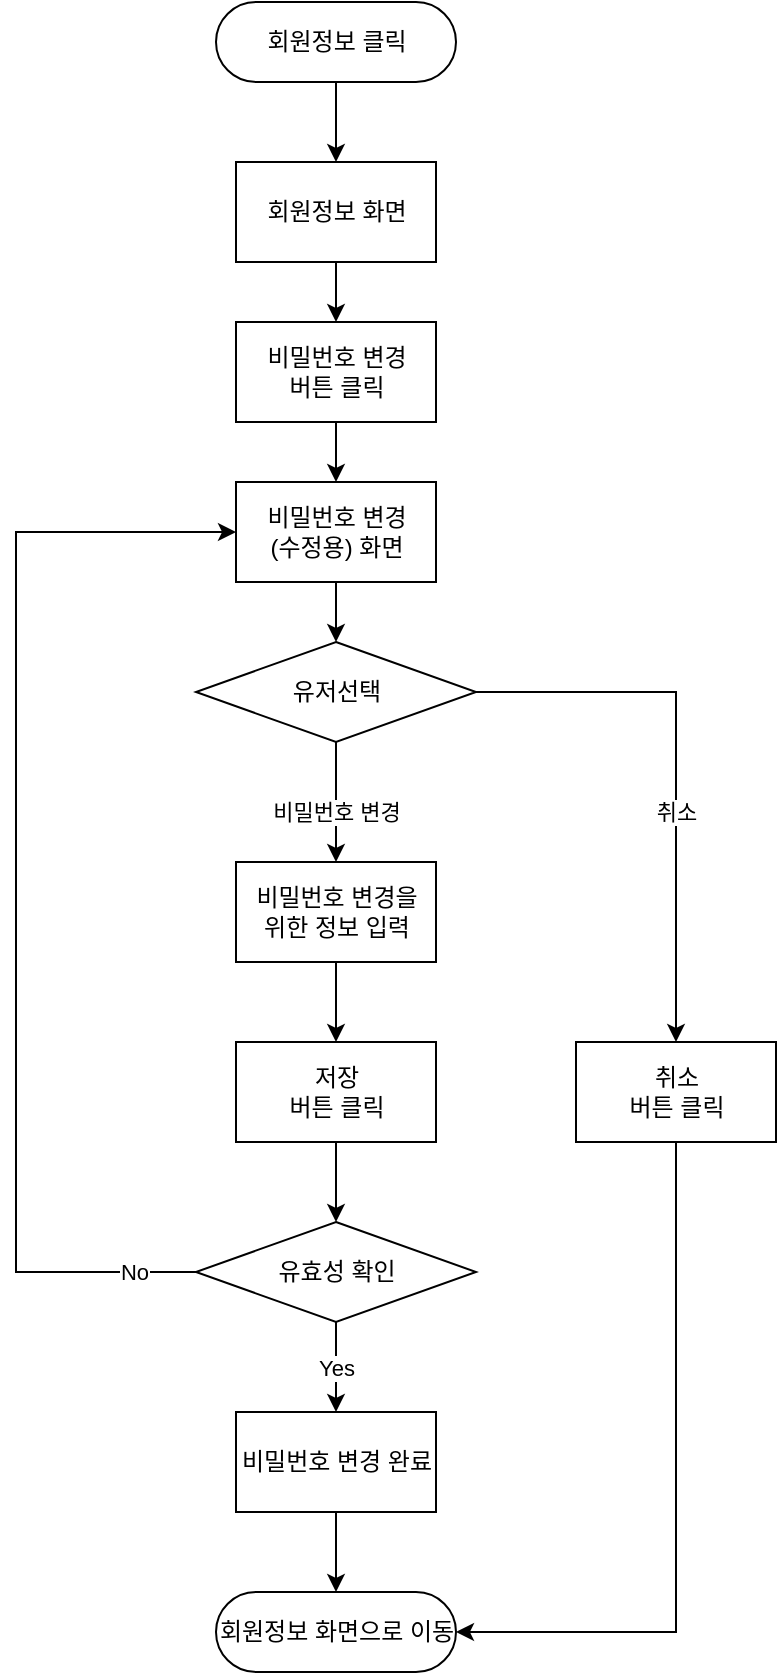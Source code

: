 <mxfile version="15.2.9" type="github">
  <diagram id="C5RBs43oDa-KdzZeNtuy" name="Page-1">
    <mxGraphModel dx="1186" dy="707" grid="1" gridSize="10" guides="1" tooltips="1" connect="1" arrows="1" fold="1" page="1" pageScale="1" pageWidth="827" pageHeight="1169" background="none" math="0" shadow="0">
      <root>
        <mxCell id="WIyWlLk6GJQsqaUBKTNV-0" />
        <mxCell id="WIyWlLk6GJQsqaUBKTNV-1" parent="WIyWlLk6GJQsqaUBKTNV-0" />
        <mxCell id="QJkNptY1yIGngEqUVSOR-5" style="edgeStyle=orthogonalEdgeStyle;orthogonalLoop=1;jettySize=auto;html=1;entryX=0.5;entryY=0;entryDx=0;entryDy=0;" parent="WIyWlLk6GJQsqaUBKTNV-1" source="QJkNptY1yIGngEqUVSOR-1" target="QJkNptY1yIGngEqUVSOR-2" edge="1">
          <mxGeometry relative="1" as="geometry">
            <mxPoint x="380" y="120" as="targetPoint" />
          </mxGeometry>
        </mxCell>
        <mxCell id="QJkNptY1yIGngEqUVSOR-1" value="회원정보 클릭" style="html=1;dashed=0;whitespace=wrap;shape=mxgraph.dfd.start;" parent="WIyWlLk6GJQsqaUBKTNV-1" vertex="1">
          <mxGeometry x="320" y="70" width="120" height="40" as="geometry" />
        </mxCell>
        <mxCell id="QJkNptY1yIGngEqUVSOR-66" style="edgeStyle=orthogonalEdgeStyle;rounded=0;orthogonalLoop=1;jettySize=auto;html=1;entryX=0.5;entryY=0;entryDx=0;entryDy=0;" parent="WIyWlLk6GJQsqaUBKTNV-1" source="QJkNptY1yIGngEqUVSOR-2" target="QJkNptY1yIGngEqUVSOR-65" edge="1">
          <mxGeometry relative="1" as="geometry" />
        </mxCell>
        <mxCell id="QJkNptY1yIGngEqUVSOR-2" value="회원정보 화면" style="html=1;dashed=0;whitespace=wrap;" parent="WIyWlLk6GJQsqaUBKTNV-1" vertex="1">
          <mxGeometry x="330" y="150" width="100" height="50" as="geometry" />
        </mxCell>
        <mxCell id="QJkNptY1yIGngEqUVSOR-69" value="비밀번호 변경" style="edgeStyle=orthogonalEdgeStyle;rounded=0;orthogonalLoop=1;jettySize=auto;html=1;entryX=0.5;entryY=0;entryDx=0;entryDy=0;" parent="WIyWlLk6GJQsqaUBKTNV-1" source="QJkNptY1yIGngEqUVSOR-12" target="QJkNptY1yIGngEqUVSOR-68" edge="1">
          <mxGeometry x="0.167" relative="1" as="geometry">
            <mxPoint as="offset" />
          </mxGeometry>
        </mxCell>
        <mxCell id="QJkNptY1yIGngEqUVSOR-71" value="취소" style="edgeStyle=orthogonalEdgeStyle;rounded=0;orthogonalLoop=1;jettySize=auto;html=1;" parent="WIyWlLk6GJQsqaUBKTNV-1" source="QJkNptY1yIGngEqUVSOR-12" target="QJkNptY1yIGngEqUVSOR-70" edge="1">
          <mxGeometry x="0.164" relative="1" as="geometry">
            <mxPoint as="offset" />
          </mxGeometry>
        </mxCell>
        <mxCell id="QJkNptY1yIGngEqUVSOR-12" value="유저선택" style="shape=rhombus;html=1;dashed=0;whitespace=wrap;perimeter=rhombusPerimeter;" parent="WIyWlLk6GJQsqaUBKTNV-1" vertex="1">
          <mxGeometry x="310" y="390" width="140" height="50" as="geometry" />
        </mxCell>
        <mxCell id="QJkNptY1yIGngEqUVSOR-67" style="edgeStyle=orthogonalEdgeStyle;rounded=0;orthogonalLoop=1;jettySize=auto;html=1;entryX=0.5;entryY=0;entryDx=0;entryDy=0;" parent="WIyWlLk6GJQsqaUBKTNV-1" source="QJkNptY1yIGngEqUVSOR-65" target="QJkNptY1yIGngEqUVSOR-76" edge="1">
          <mxGeometry relative="1" as="geometry" />
        </mxCell>
        <mxCell id="QJkNptY1yIGngEqUVSOR-65" value="비밀번호 변경&lt;br&gt;버튼 클릭" style="html=1;dashed=0;whitespace=wrap;" parent="WIyWlLk6GJQsqaUBKTNV-1" vertex="1">
          <mxGeometry x="330" y="230" width="100" height="50" as="geometry" />
        </mxCell>
        <mxCell id="QJkNptY1yIGngEqUVSOR-73" style="edgeStyle=orthogonalEdgeStyle;rounded=0;orthogonalLoop=1;jettySize=auto;html=1;entryX=0.5;entryY=0;entryDx=0;entryDy=0;" parent="WIyWlLk6GJQsqaUBKTNV-1" source="QJkNptY1yIGngEqUVSOR-68" target="QJkNptY1yIGngEqUVSOR-72" edge="1">
          <mxGeometry relative="1" as="geometry" />
        </mxCell>
        <mxCell id="QJkNptY1yIGngEqUVSOR-68" value="비밀번호 변경을&lt;br&gt;위한 정보 입력" style="html=1;dashed=0;whitespace=wrap;" parent="WIyWlLk6GJQsqaUBKTNV-1" vertex="1">
          <mxGeometry x="330" y="500" width="100" height="50" as="geometry" />
        </mxCell>
        <mxCell id="QJkNptY1yIGngEqUVSOR-84" style="edgeStyle=orthogonalEdgeStyle;rounded=0;orthogonalLoop=1;jettySize=auto;html=1;entryX=1;entryY=0.5;entryDx=0;entryDy=0;entryPerimeter=0;exitX=0.5;exitY=1;exitDx=0;exitDy=0;" parent="WIyWlLk6GJQsqaUBKTNV-1" source="QJkNptY1yIGngEqUVSOR-70" target="QJkNptY1yIGngEqUVSOR-82" edge="1">
          <mxGeometry relative="1" as="geometry">
            <mxPoint x="550" y="630" as="sourcePoint" />
            <Array as="points">
              <mxPoint x="550" y="885" />
            </Array>
          </mxGeometry>
        </mxCell>
        <mxCell id="QJkNptY1yIGngEqUVSOR-70" value="취소&lt;br&gt;버튼 클릭" style="html=1;dashed=0;whitespace=wrap;" parent="WIyWlLk6GJQsqaUBKTNV-1" vertex="1">
          <mxGeometry x="500" y="590" width="100" height="50" as="geometry" />
        </mxCell>
        <mxCell id="QJkNptY1yIGngEqUVSOR-75" style="edgeStyle=orthogonalEdgeStyle;rounded=0;orthogonalLoop=1;jettySize=auto;html=1;" parent="WIyWlLk6GJQsqaUBKTNV-1" source="QJkNptY1yIGngEqUVSOR-72" target="QJkNptY1yIGngEqUVSOR-74" edge="1">
          <mxGeometry relative="1" as="geometry" />
        </mxCell>
        <mxCell id="QJkNptY1yIGngEqUVSOR-72" value="저장&lt;br&gt;버튼 클릭" style="html=1;dashed=0;whitespace=wrap;" parent="WIyWlLk6GJQsqaUBKTNV-1" vertex="1">
          <mxGeometry x="330" y="590" width="100" height="50" as="geometry" />
        </mxCell>
        <mxCell id="QJkNptY1yIGngEqUVSOR-78" value="No" style="edgeStyle=orthogonalEdgeStyle;rounded=0;orthogonalLoop=1;jettySize=auto;html=1;entryX=0;entryY=0.5;entryDx=0;entryDy=0;" parent="WIyWlLk6GJQsqaUBKTNV-1" source="QJkNptY1yIGngEqUVSOR-74" target="QJkNptY1yIGngEqUVSOR-76" edge="1">
          <mxGeometry x="-0.892" relative="1" as="geometry">
            <Array as="points">
              <mxPoint x="220" y="705" />
              <mxPoint x="220" y="335" />
            </Array>
            <mxPoint as="offset" />
          </mxGeometry>
        </mxCell>
        <mxCell id="QJkNptY1yIGngEqUVSOR-80" value="Yes" style="edgeStyle=orthogonalEdgeStyle;rounded=0;orthogonalLoop=1;jettySize=auto;html=1;entryX=0.5;entryY=0;entryDx=0;entryDy=0;" parent="WIyWlLk6GJQsqaUBKTNV-1" source="QJkNptY1yIGngEqUVSOR-74" target="QJkNptY1yIGngEqUVSOR-79" edge="1">
          <mxGeometry relative="1" as="geometry" />
        </mxCell>
        <mxCell id="QJkNptY1yIGngEqUVSOR-74" value="유효성 확인" style="shape=rhombus;html=1;dashed=0;whitespace=wrap;perimeter=rhombusPerimeter;" parent="WIyWlLk6GJQsqaUBKTNV-1" vertex="1">
          <mxGeometry x="310" y="680" width="140" height="50" as="geometry" />
        </mxCell>
        <mxCell id="QJkNptY1yIGngEqUVSOR-77" style="edgeStyle=orthogonalEdgeStyle;rounded=0;orthogonalLoop=1;jettySize=auto;html=1;entryX=0.5;entryY=0;entryDx=0;entryDy=0;" parent="WIyWlLk6GJQsqaUBKTNV-1" source="QJkNptY1yIGngEqUVSOR-76" target="QJkNptY1yIGngEqUVSOR-12" edge="1">
          <mxGeometry relative="1" as="geometry" />
        </mxCell>
        <mxCell id="QJkNptY1yIGngEqUVSOR-76" value="비밀번호 변경 &lt;br&gt;(수정용) 화면" style="html=1;dashed=0;whitespace=wrap;" parent="WIyWlLk6GJQsqaUBKTNV-1" vertex="1">
          <mxGeometry x="330" y="310" width="100" height="50" as="geometry" />
        </mxCell>
        <mxCell id="QJkNptY1yIGngEqUVSOR-83" style="edgeStyle=orthogonalEdgeStyle;rounded=0;orthogonalLoop=1;jettySize=auto;html=1;entryX=0.5;entryY=0.5;entryDx=0;entryDy=-20;entryPerimeter=0;" parent="WIyWlLk6GJQsqaUBKTNV-1" source="QJkNptY1yIGngEqUVSOR-79" target="QJkNptY1yIGngEqUVSOR-82" edge="1">
          <mxGeometry relative="1" as="geometry" />
        </mxCell>
        <mxCell id="QJkNptY1yIGngEqUVSOR-79" value="비밀번호 변경 완료" style="html=1;dashed=0;whitespace=wrap;" parent="WIyWlLk6GJQsqaUBKTNV-1" vertex="1">
          <mxGeometry x="330" y="775" width="100" height="50" as="geometry" />
        </mxCell>
        <mxCell id="QJkNptY1yIGngEqUVSOR-82" value="회원정보 화면으로 이동" style="html=1;dashed=0;whitespace=wrap;shape=mxgraph.dfd.start;" parent="WIyWlLk6GJQsqaUBKTNV-1" vertex="1">
          <mxGeometry x="320" y="865" width="120" height="40" as="geometry" />
        </mxCell>
      </root>
    </mxGraphModel>
  </diagram>
</mxfile>
